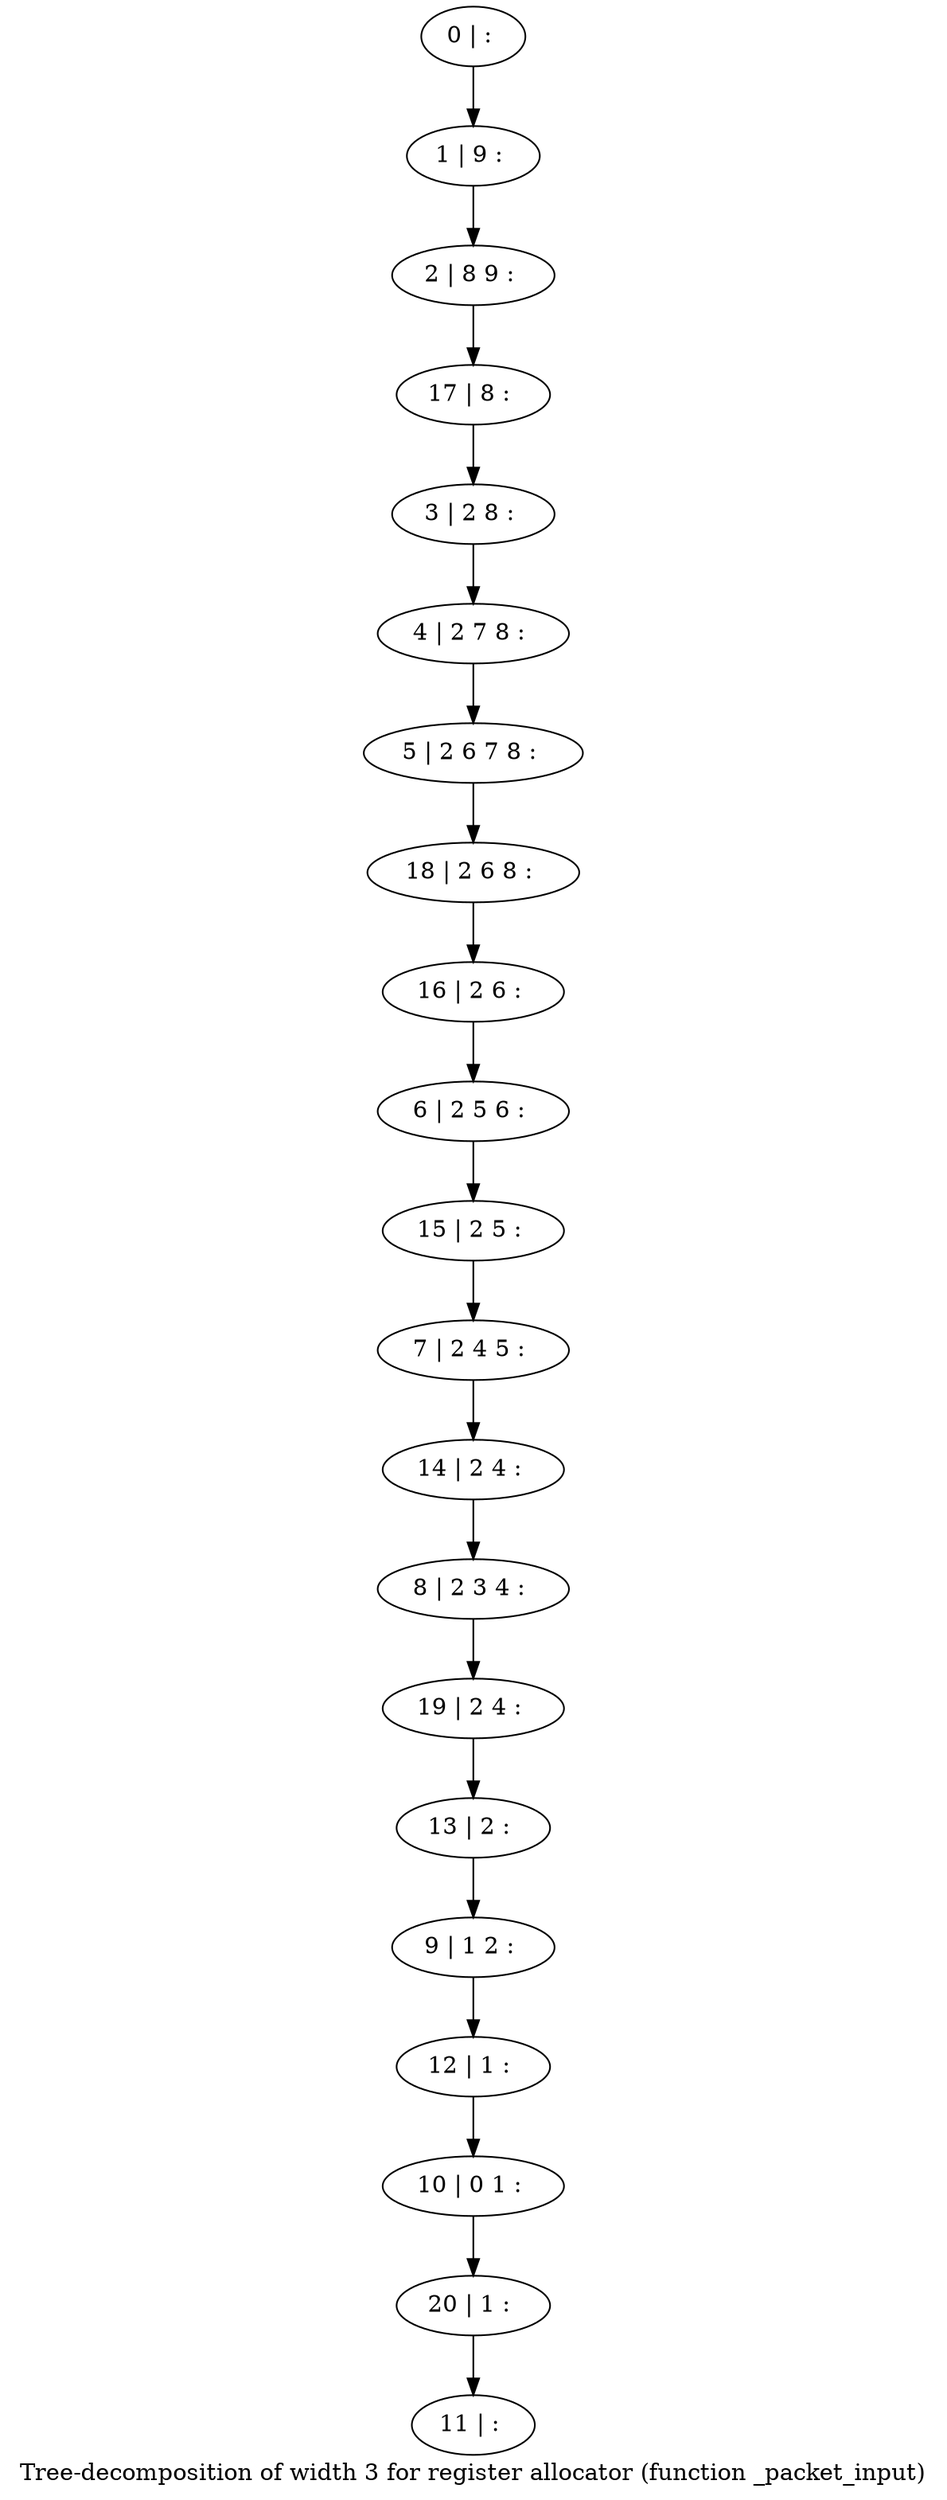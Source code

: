 digraph G {
graph [label="Tree-decomposition of width 3 for register allocator (function _packet_input)"]
0[label="0 | : "];
1[label="1 | 9 : "];
2[label="2 | 8 9 : "];
3[label="3 | 2 8 : "];
4[label="4 | 2 7 8 : "];
5[label="5 | 2 6 7 8 : "];
6[label="6 | 2 5 6 : "];
7[label="7 | 2 4 5 : "];
8[label="8 | 2 3 4 : "];
9[label="9 | 1 2 : "];
10[label="10 | 0 1 : "];
11[label="11 | : "];
12[label="12 | 1 : "];
13[label="13 | 2 : "];
14[label="14 | 2 4 : "];
15[label="15 | 2 5 : "];
16[label="16 | 2 6 : "];
17[label="17 | 8 : "];
18[label="18 | 2 6 8 : "];
19[label="19 | 2 4 : "];
20[label="20 | 1 : "];
0->1 ;
1->2 ;
3->4 ;
4->5 ;
12->10 ;
9->12 ;
13->9 ;
14->8 ;
7->14 ;
15->7 ;
6->15 ;
16->6 ;
17->3 ;
2->17 ;
18->16 ;
5->18 ;
19->13 ;
8->19 ;
20->11 ;
10->20 ;
}
